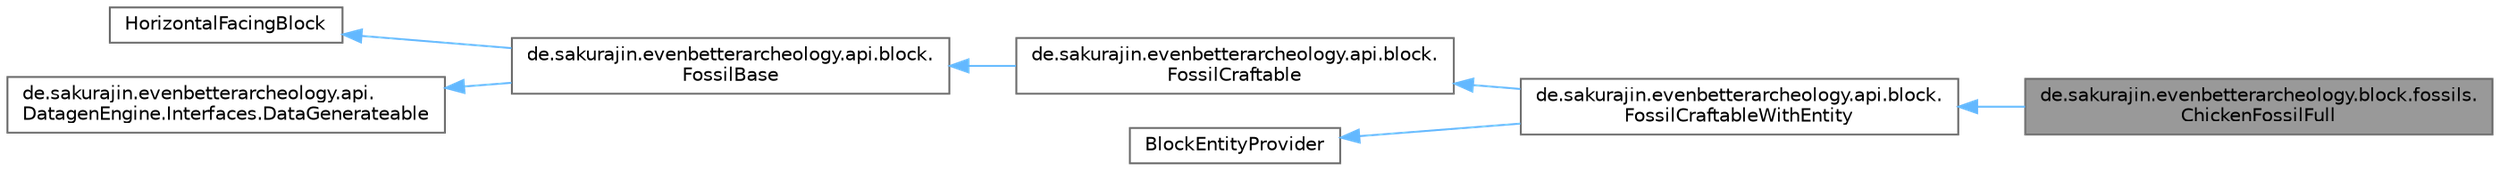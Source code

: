 digraph "de.sakurajin.evenbetterarcheology.block.fossils.ChickenFossilFull"
{
 // LATEX_PDF_SIZE
  bgcolor="transparent";
  edge [fontname=Helvetica,fontsize=10,labelfontname=Helvetica,labelfontsize=10];
  node [fontname=Helvetica,fontsize=10,shape=box,height=0.2,width=0.4];
  rankdir="LR";
  Node1 [label="de.sakurajin.evenbetterarcheology.block.fossils.\lChickenFossilFull",height=0.2,width=0.4,color="gray40", fillcolor="grey60", style="filled", fontcolor="black",tooltip=" "];
  Node2 -> Node1 [dir="back",color="steelblue1",style="solid"];
  Node2 [label="de.sakurajin.evenbetterarcheology.api.block.\lFossilCraftableWithEntity",height=0.2,width=0.4,color="gray40", fillcolor="white", style="filled",URL="$classde_1_1sakurajin_1_1evenbetterarcheology_1_1api_1_1block_1_1FossilCraftableWithEntity.html",tooltip=" "];
  Node3 -> Node2 [dir="back",color="steelblue1",style="solid"];
  Node3 [label="de.sakurajin.evenbetterarcheology.api.block.\lFossilCraftable",height=0.2,width=0.4,color="gray40", fillcolor="white", style="filled",URL="$classde_1_1sakurajin_1_1evenbetterarcheology_1_1api_1_1block_1_1FossilCraftable.html",tooltip=" "];
  Node4 -> Node3 [dir="back",color="steelblue1",style="solid"];
  Node4 [label="de.sakurajin.evenbetterarcheology.api.block.\lFossilBase",height=0.2,width=0.4,color="gray40", fillcolor="white", style="filled",URL="$classde_1_1sakurajin_1_1evenbetterarcheology_1_1api_1_1block_1_1FossilBase.html",tooltip=" "];
  Node5 -> Node4 [dir="back",color="steelblue1",style="solid"];
  Node5 [label="HorizontalFacingBlock",height=0.2,width=0.4,color="gray40", fillcolor="white", style="filled",tooltip=" "];
  Node6 -> Node4 [dir="back",color="steelblue1",style="solid"];
  Node6 [label="de.sakurajin.evenbetterarcheology.api.\lDatagenEngine.Interfaces.DataGenerateable",height=0.2,width=0.4,color="gray40", fillcolor="white", style="filled",URL="$interfacede_1_1sakurajin_1_1evenbetterarcheology_1_1api_1_1DatagenEngine_1_1Interfaces_1_1DataGenerateable.html",tooltip=" "];
  Node7 -> Node2 [dir="back",color="steelblue1",style="solid"];
  Node7 [label="BlockEntityProvider",height=0.2,width=0.4,color="gray40", fillcolor="white", style="filled",tooltip=" "];
}
